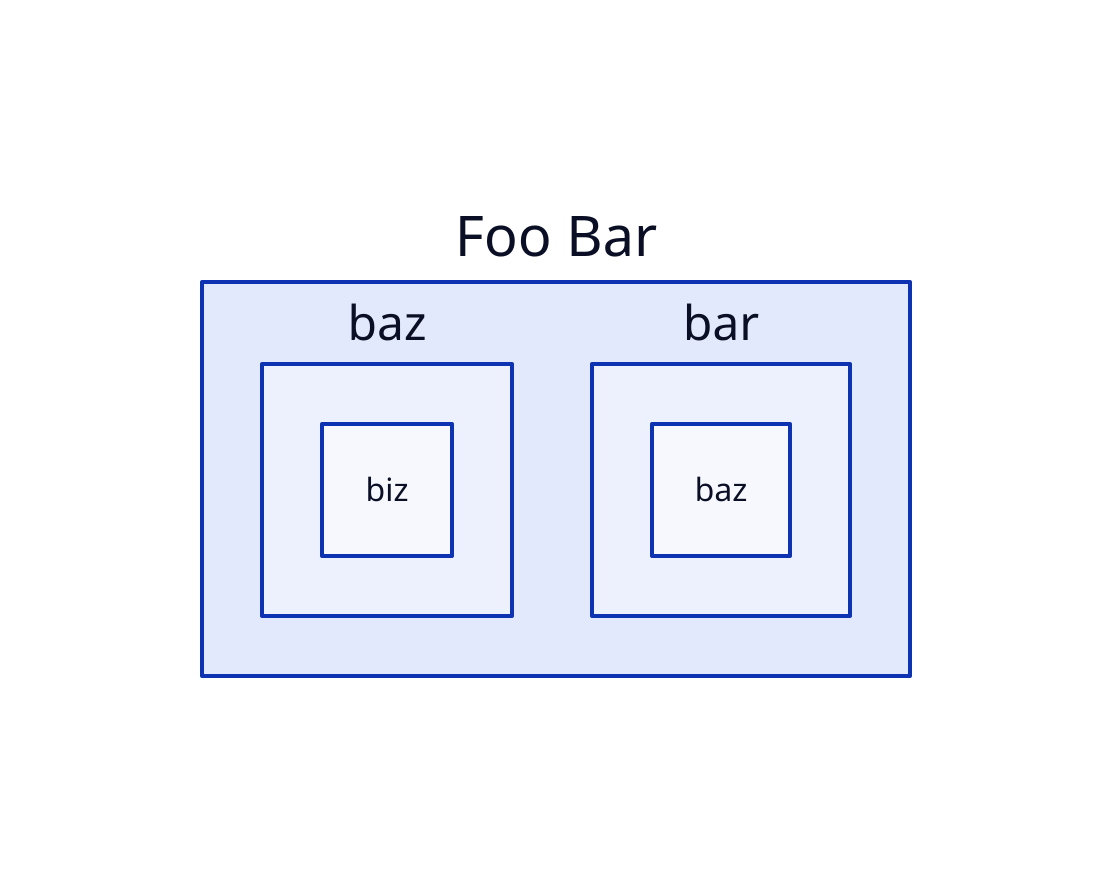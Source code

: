 foo.baz.biz
# <- variable
#  ^ delimiter
#   ^ variable
#      ^ delimiter
#       ^ variable

foo: Foo Bar
# <- variable
#  ^ delimiter
#    ^ string

foo: Foo Bar {
  # <- variable
  #  ^ label

  bar.baz
  # <- variable
  #   ^ variable
}
